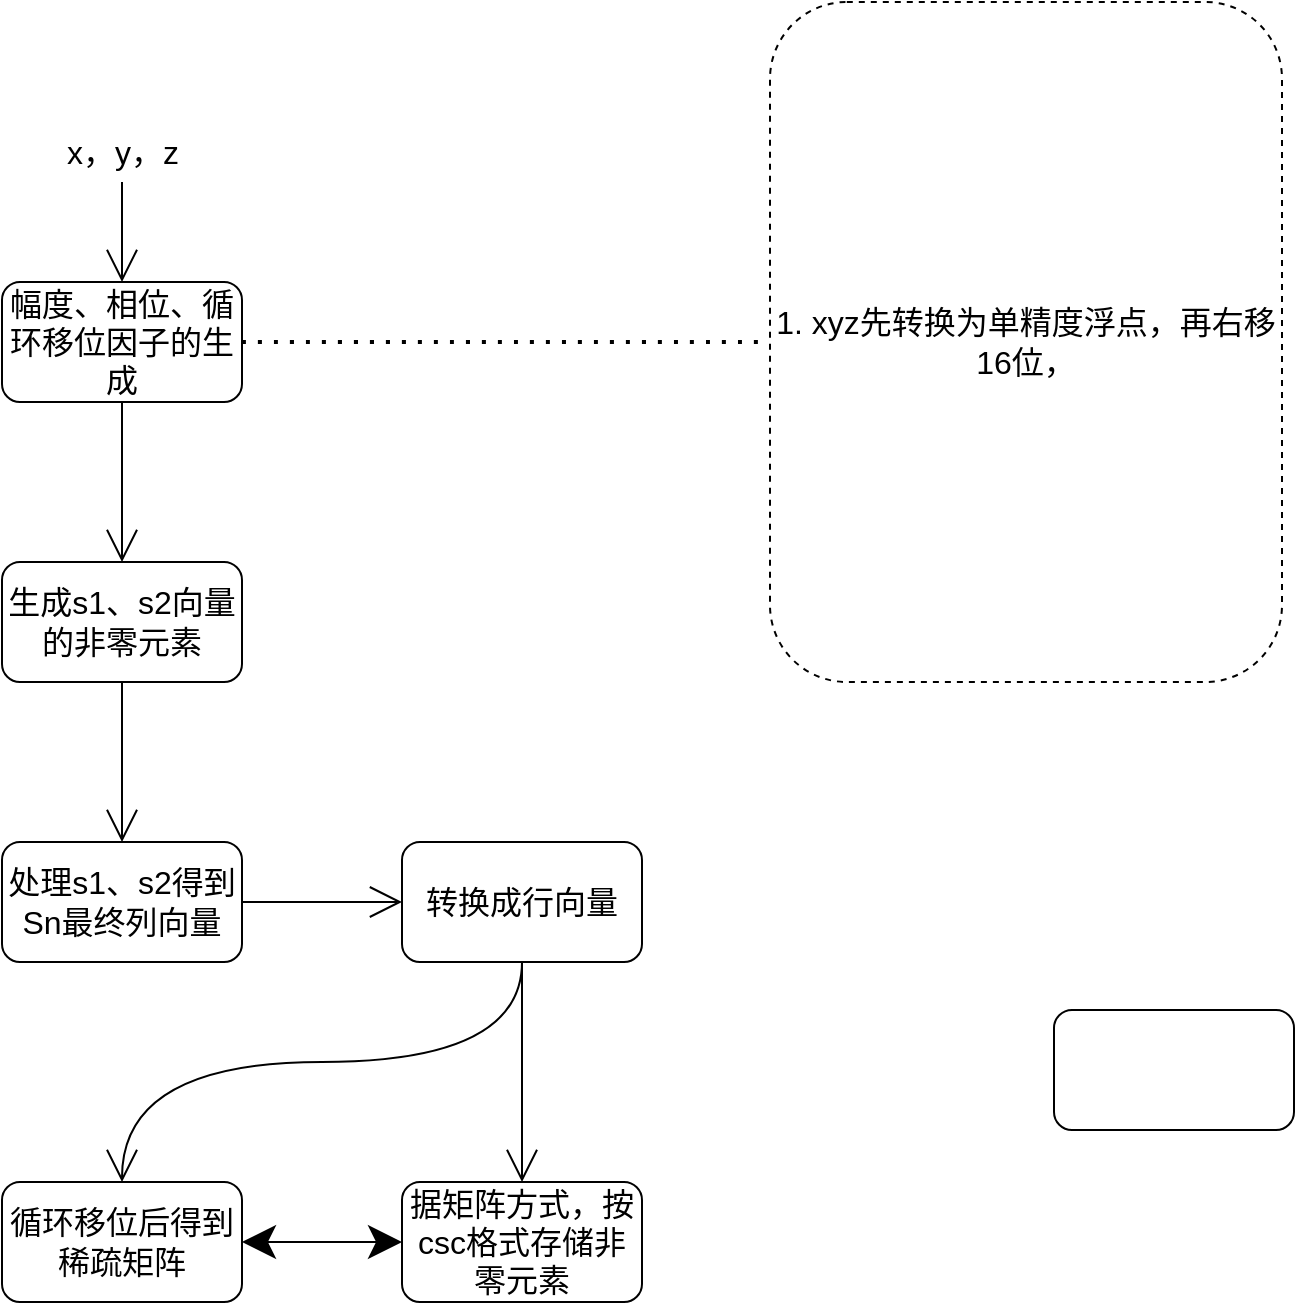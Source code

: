 <mxfile version="20.3.0" type="device"><diagram id="_t_1e0El4GSrOOilcTgb" name="稀疏矩阵的生成"><mxGraphModel dx="1102" dy="1025" grid="0" gridSize="10" guides="1" tooltips="1" connect="1" arrows="1" fold="1" page="1" pageScale="1" pageWidth="827" pageHeight="1169" math="0" shadow="0"><root><mxCell id="0"/><mxCell id="1" parent="0"/><mxCell id="0pLBB3HyMzHfr3wP-0VS-8" value="" style="edgeStyle=orthogonalEdgeStyle;curved=1;rounded=0;orthogonalLoop=1;jettySize=auto;html=1;fontSize=12;endArrow=open;startSize=14;endSize=14;" parent="1" source="0pLBB3HyMzHfr3wP-0VS-4" target="0pLBB3HyMzHfr3wP-0VS-7" edge="1"><mxGeometry relative="1" as="geometry"/></mxCell><mxCell id="0pLBB3HyMzHfr3wP-0VS-4" value="幅度、相位、循环移位因子的生成" style="rounded=1;whiteSpace=wrap;html=1;fontSize=16;" parent="1" vertex="1"><mxGeometry x="30" y="210" width="120" height="60" as="geometry"/></mxCell><mxCell id="0pLBB3HyMzHfr3wP-0VS-6" value="" style="edgeStyle=orthogonalEdgeStyle;curved=1;rounded=0;orthogonalLoop=1;jettySize=auto;html=1;fontSize=12;endArrow=open;startSize=14;endSize=14;" parent="1" source="0pLBB3HyMzHfr3wP-0VS-5" target="0pLBB3HyMzHfr3wP-0VS-4" edge="1"><mxGeometry relative="1" as="geometry"/></mxCell><mxCell id="0pLBB3HyMzHfr3wP-0VS-5" value="x，y，z" style="text;html=1;align=center;verticalAlign=middle;resizable=0;points=[];autosize=1;strokeColor=none;fillColor=none;fontSize=16;" parent="1" vertex="1"><mxGeometry x="50" y="130" width="80" height="30" as="geometry"/></mxCell><mxCell id="0pLBB3HyMzHfr3wP-0VS-10" value="" style="edgeStyle=orthogonalEdgeStyle;curved=1;rounded=0;orthogonalLoop=1;jettySize=auto;html=1;fontSize=12;endArrow=open;startSize=14;endSize=14;" parent="1" source="0pLBB3HyMzHfr3wP-0VS-7" target="0pLBB3HyMzHfr3wP-0VS-9" edge="1"><mxGeometry relative="1" as="geometry"/></mxCell><mxCell id="0pLBB3HyMzHfr3wP-0VS-7" value="生成s1、s2向量的非零元素" style="whiteSpace=wrap;html=1;fontSize=16;rounded=1;" parent="1" vertex="1"><mxGeometry x="30" y="350" width="120" height="60" as="geometry"/></mxCell><mxCell id="0pLBB3HyMzHfr3wP-0VS-12" value="" style="edgeStyle=orthogonalEdgeStyle;curved=1;rounded=0;orthogonalLoop=1;jettySize=auto;html=1;fontSize=12;endArrow=open;startSize=14;endSize=14;" parent="1" source="0pLBB3HyMzHfr3wP-0VS-9" target="0pLBB3HyMzHfr3wP-0VS-11" edge="1"><mxGeometry relative="1" as="geometry"/></mxCell><mxCell id="0pLBB3HyMzHfr3wP-0VS-9" value="处理s1、s2得到Sn最终列向量" style="whiteSpace=wrap;html=1;fontSize=16;rounded=1;" parent="1" vertex="1"><mxGeometry x="30" y="490" width="120" height="60" as="geometry"/></mxCell><mxCell id="0pLBB3HyMzHfr3wP-0VS-14" value="" style="edgeStyle=orthogonalEdgeStyle;curved=1;rounded=0;orthogonalLoop=1;jettySize=auto;html=1;fontSize=12;endArrow=open;startSize=14;endSize=14;entryX=0.5;entryY=0;entryDx=0;entryDy=0;" parent="1" source="0pLBB3HyMzHfr3wP-0VS-11" target="0pLBB3HyMzHfr3wP-0VS-13" edge="1"><mxGeometry relative="1" as="geometry"><Array as="points"><mxPoint x="290" y="600"/><mxPoint x="90" y="600"/></Array></mxGeometry></mxCell><mxCell id="0pLBB3HyMzHfr3wP-0VS-20" style="edgeStyle=orthogonalEdgeStyle;curved=1;rounded=0;orthogonalLoop=1;jettySize=auto;html=1;fontSize=12;endArrow=open;startSize=14;endSize=14;" parent="1" source="0pLBB3HyMzHfr3wP-0VS-11" target="0pLBB3HyMzHfr3wP-0VS-19" edge="1"><mxGeometry relative="1" as="geometry"/></mxCell><mxCell id="0pLBB3HyMzHfr3wP-0VS-11" value="转换成行向量" style="whiteSpace=wrap;html=1;fontSize=16;rounded=1;" parent="1" vertex="1"><mxGeometry x="230" y="490" width="120" height="60" as="geometry"/></mxCell><mxCell id="0pLBB3HyMzHfr3wP-0VS-13" value="循环移位后得到稀疏矩阵" style="whiteSpace=wrap;html=1;fontSize=16;rounded=1;" parent="1" vertex="1"><mxGeometry x="30" y="660" width="120" height="60" as="geometry"/></mxCell><mxCell id="0pLBB3HyMzHfr3wP-0VS-19" value="据矩阵方式，按csc格式存储非零元素" style="rounded=1;whiteSpace=wrap;html=1;fontSize=16;" parent="1" vertex="1"><mxGeometry x="230" y="660" width="120" height="60" as="geometry"/></mxCell><mxCell id="0pLBB3HyMzHfr3wP-0VS-21" value="" style="endArrow=classic;startArrow=classic;html=1;rounded=0;fontSize=12;startSize=14;endSize=14;curved=1;exitX=1;exitY=0.5;exitDx=0;exitDy=0;entryX=0;entryY=0.5;entryDx=0;entryDy=0;" parent="1" source="0pLBB3HyMzHfr3wP-0VS-13" target="0pLBB3HyMzHfr3wP-0VS-19" edge="1"><mxGeometry width="50" height="50" relative="1" as="geometry"><mxPoint x="390" y="500" as="sourcePoint"/><mxPoint x="440" y="450" as="targetPoint"/></mxGeometry></mxCell><mxCell id="0pLBB3HyMzHfr3wP-0VS-22" value="" style="endArrow=none;dashed=1;html=1;dashPattern=1 3;strokeWidth=2;rounded=0;fontSize=12;startSize=14;endSize=14;curved=1;exitX=1;exitY=0.5;exitDx=0;exitDy=0;entryX=0;entryY=0.5;entryDx=0;entryDy=0;" parent="1" source="0pLBB3HyMzHfr3wP-0VS-4" target="0pLBB3HyMzHfr3wP-0VS-23" edge="1"><mxGeometry width="50" height="50" relative="1" as="geometry"><mxPoint x="390" y="480" as="sourcePoint"/><mxPoint x="360" y="240" as="targetPoint"/></mxGeometry></mxCell><mxCell id="0pLBB3HyMzHfr3wP-0VS-23" value="1. xyz先转换为单精度浮点，再右移16位，" style="whiteSpace=wrap;html=1;fontSize=16;dashed=1;rounded=1;" parent="1" vertex="1"><mxGeometry x="414" y="70" width="256" height="340" as="geometry"/></mxCell><mxCell id="WqVkQME7-23lMvzcqPyE-1" value="" style="rounded=1;whiteSpace=wrap;html=1;" vertex="1" parent="1"><mxGeometry x="556" y="574" width="120" height="60" as="geometry"/></mxCell></root></mxGraphModel></diagram></mxfile>